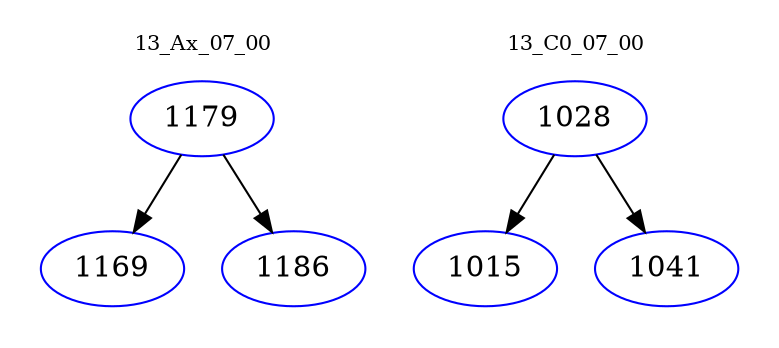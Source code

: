 digraph{
subgraph cluster_0 {
color = white
label = "13_Ax_07_00";
fontsize=10;
T0_1179 [label="1179", color="blue"]
T0_1179 -> T0_1169 [color="black"]
T0_1169 [label="1169", color="blue"]
T0_1179 -> T0_1186 [color="black"]
T0_1186 [label="1186", color="blue"]
}
subgraph cluster_1 {
color = white
label = "13_C0_07_00";
fontsize=10;
T1_1028 [label="1028", color="blue"]
T1_1028 -> T1_1015 [color="black"]
T1_1015 [label="1015", color="blue"]
T1_1028 -> T1_1041 [color="black"]
T1_1041 [label="1041", color="blue"]
}
}

